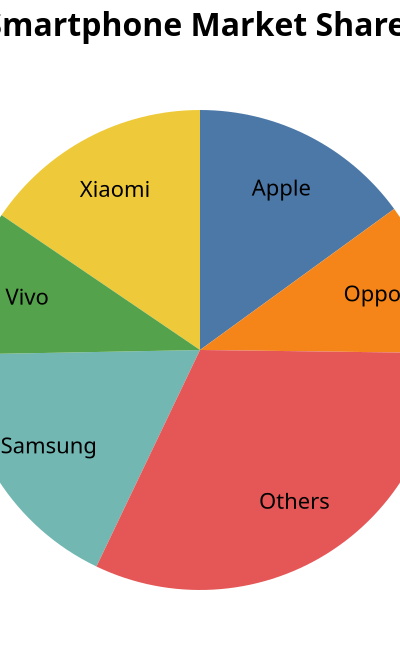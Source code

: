 {
    "$schema": "https://vega.github.io/schema/vega-lite/v5.json",
    "title": {
      "text": "Global Smartphone Market Share in 2021",
      "fontSize": 16,
      "fontWeight": "bold"
    },
    "config": {
      "legend": {
        "labelFontSize": 11,
        "titleFontSize": 12,
        "titleFontWeight": "bold"
      }
    },
    "width": "container", "height": 300,
    "data": {
      "values": [        
        {"brand": "Samsung", "share": 17.6},
        {"brand": "Xiaomi", "share": 15.5},
        {"brand": "Apple", "share": 15.0},
        {"brand": "Oppo", "share": 10.2},
        {"brand": "Vivo", "share": 9.8},
        {"brand": "Others", "share": 31.9}

      ]
    },
    "encoding": {
      "theta": {"field": "share", "type": "quantitative", "stack": true},
      "color": {"field": "brand", "type": "nominal", "legend": null}
    },
    "layer": [{
      "mark": {"type": "arc", "outerRadius": 120}
    }, {
      "mark": {"type": "text", "radius": 90},
      "encoding": {
        "text": {"field": "brand", "type": "nominal"},
        "color": {"value": "black"}
      }
    }]
}

